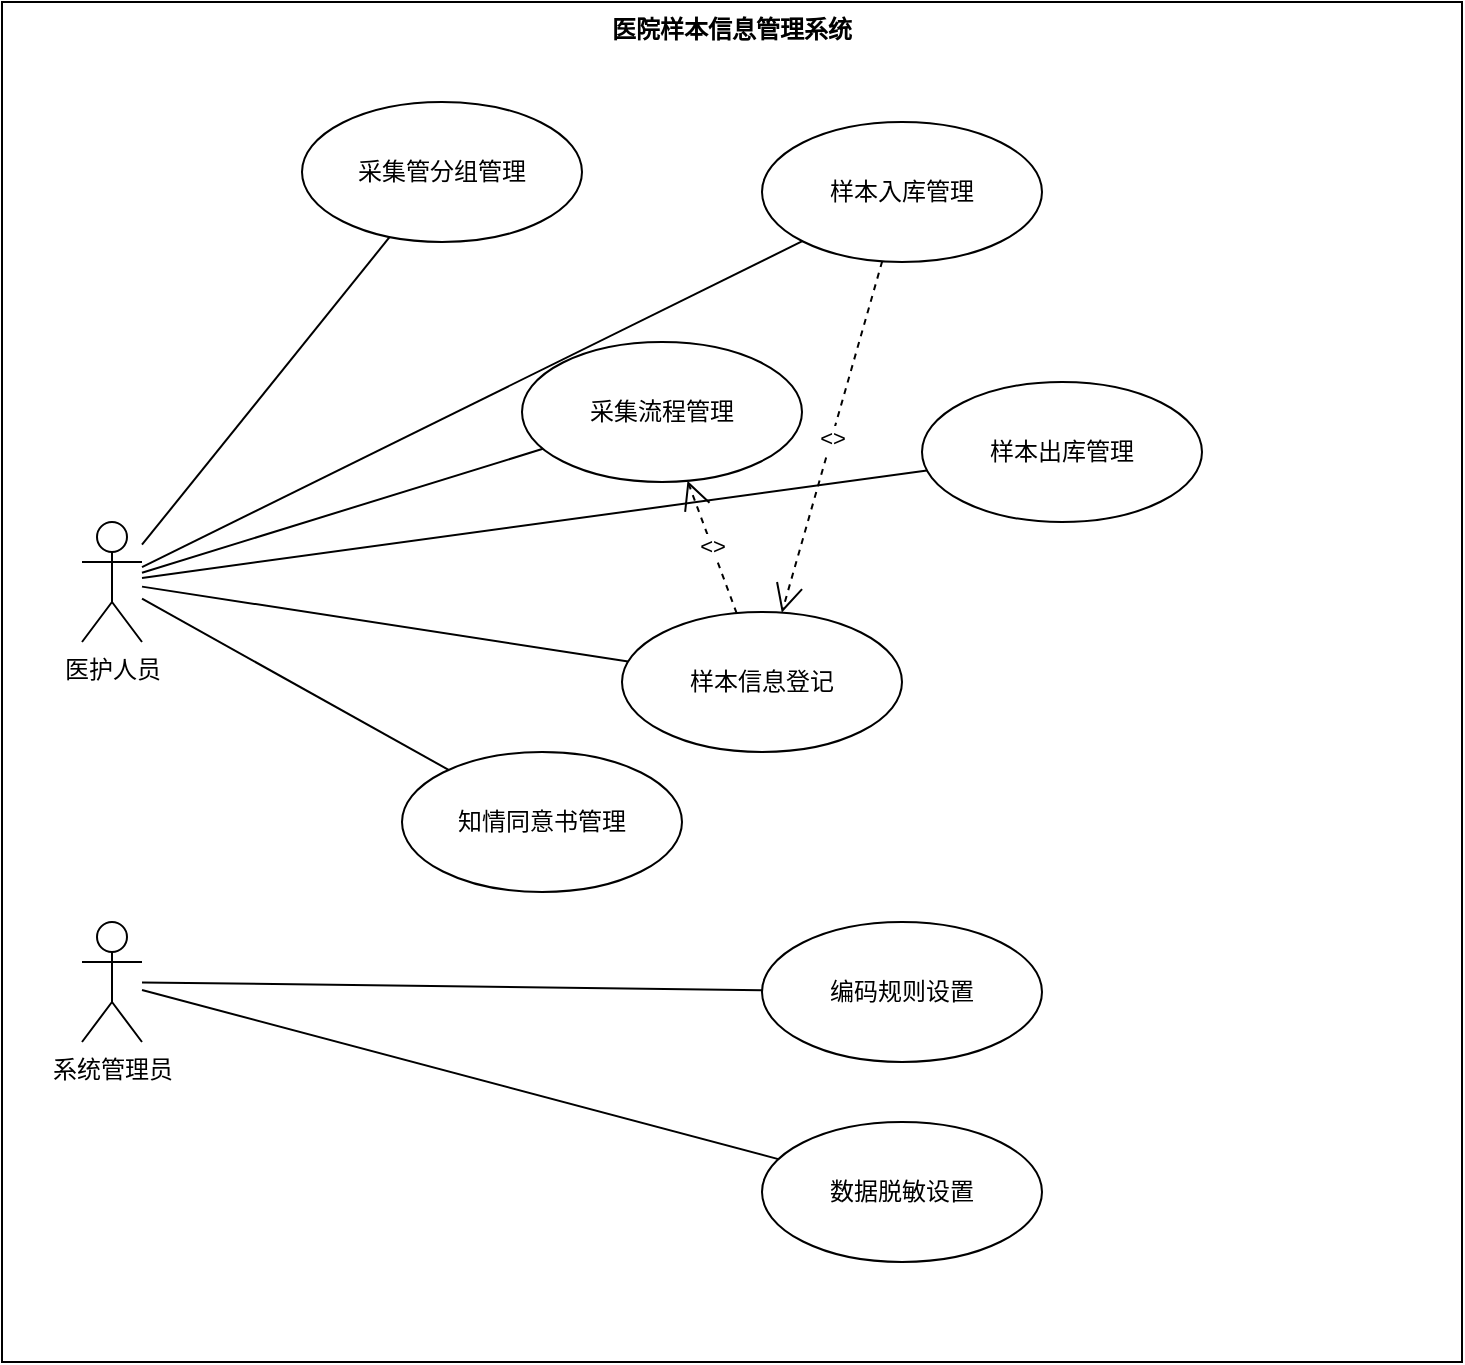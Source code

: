 <mxfile>
    <diagram id="hospital-sample-management" name="医院样本信息管理系统用例图">
        <mxGraphModel dx="1166" dy="706" grid="1" gridSize="10" guides="1" tooltips="1" connect="1" arrows="1" fold="1" page="1" pageScale="1" pageWidth="827" pageHeight="1169" math="0" shadow="0">
            <root>
                <mxCell id="0"/>
                <mxCell id="1" parent="0"/>
                <mxCell id="system" value="医院样本信息管理系统" style="shape=rectangle;html=1;verticalAlign=top;fontStyle=1;whiteSpace=wrap;align=center;" parent="1" vertex="1">
                    <mxGeometry x="20" y="40" width="730" height="680" as="geometry"/>
                </mxCell>
                <mxCell id="uc1" value="采集管分组管理" style="ellipse;whiteSpace=wrap;html=1;" parent="1" vertex="1">
                    <mxGeometry x="170" y="90" width="140" height="70" as="geometry"/>
                </mxCell>
                <mxCell id="uc2" value="采集流程管理" style="ellipse;whiteSpace=wrap;html=1;" parent="1" vertex="1">
                    <mxGeometry x="280" y="210" width="140" height="70" as="geometry"/>
                </mxCell>
                <mxCell id="uc3" value="样本信息登记" style="ellipse;whiteSpace=wrap;html=1;" parent="1" vertex="1">
                    <mxGeometry x="330" y="345" width="140" height="70" as="geometry"/>
                </mxCell>
                <mxCell id="uc4" value="知情同意书管理" style="ellipse;whiteSpace=wrap;html=1;" parent="1" vertex="1">
                    <mxGeometry x="220" y="415" width="140" height="70" as="geometry"/>
                </mxCell>
                <mxCell id="uc5" value="样本入库管理" style="ellipse;whiteSpace=wrap;html=1;" parent="1" vertex="1">
                    <mxGeometry x="400" y="100" width="140" height="70" as="geometry"/>
                </mxCell>
                <mxCell id="uc6" value="样本出库管理" style="ellipse;whiteSpace=wrap;html=1;" parent="1" vertex="1">
                    <mxGeometry x="480" y="230" width="140" height="70" as="geometry"/>
                </mxCell>
                <mxCell id="uc7" value="编码规则设置" style="ellipse;whiteSpace=wrap;html=1;" parent="1" vertex="1">
                    <mxGeometry x="400" y="500" width="140" height="70" as="geometry"/>
                </mxCell>
                <mxCell id="uc8" value="数据脱敏设置" style="ellipse;whiteSpace=wrap;html=1;" parent="1" vertex="1">
                    <mxGeometry x="400" y="600" width="140" height="70" as="geometry"/>
                </mxCell>
                <mxCell id="edge1" value="" style="endArrow=none;html=1;rounded=0;" parent="1" source="actor1" target="uc1" edge="1">
                    <mxGeometry relative="1" as="geometry"/>
                </mxCell>
                <mxCell id="edge2" value="" style="endArrow=none;html=1;rounded=0;" parent="1" source="actor1" target="uc2" edge="1">
                    <mxGeometry relative="1" as="geometry"/>
                </mxCell>
                <mxCell id="edge3" value="" style="endArrow=none;html=1;rounded=0;" parent="1" source="actor1" target="uc3" edge="1">
                    <mxGeometry relative="1" as="geometry"/>
                </mxCell>
                <mxCell id="edge4" value="" style="endArrow=none;html=1;rounded=0;" parent="1" source="actor1" target="uc4" edge="1">
                    <mxGeometry relative="1" as="geometry"/>
                </mxCell>
                <mxCell id="edge5" value="" style="endArrow=none;html=1;rounded=0;" parent="1" source="actor1" target="uc5" edge="1">
                    <mxGeometry relative="1" as="geometry"/>
                </mxCell>
                <mxCell id="edge6" value="" style="endArrow=none;html=1;rounded=0;" parent="1" source="actor1" target="uc6" edge="1">
                    <mxGeometry relative="1" as="geometry"/>
                </mxCell>
                <mxCell id="edge7" value="" style="endArrow=none;html=1;rounded=0;" parent="1" source="actor2" target="uc7" edge="1">
                    <mxGeometry relative="1" as="geometry"/>
                </mxCell>
                <mxCell id="edge8" value="" style="endArrow=none;html=1;rounded=0;" parent="1" source="actor2" target="uc8" edge="1">
                    <mxGeometry relative="1" as="geometry"/>
                </mxCell>
                <mxCell id="include1" value="&lt;&lt;include&gt;&gt;" style="endArrow=open;endSize=12;dashed=1;html=1;rounded=0;" parent="1" source="uc3" target="uc2" edge="1">
                    <mxGeometry relative="1" as="geometry"/>
                </mxCell>
                <mxCell id="include2" value="&lt;&lt;include&gt;&gt;" style="endArrow=open;endSize=12;dashed=1;html=1;rounded=0;" parent="1" source="uc5" target="uc3" edge="1">
                    <mxGeometry relative="1" as="geometry"/>
                </mxCell>
                <mxCell id="actor1" value="医护人员" style="shape=umlActor;verticalLabelPosition=bottom;verticalAlign=top;html=1;" parent="1" vertex="1">
                    <mxGeometry x="60" y="300" width="30" height="60" as="geometry"/>
                </mxCell>
                <mxCell id="actor2" value="系统管理员" style="shape=umlActor;verticalLabelPosition=bottom;verticalAlign=top;html=1;" parent="1" vertex="1">
                    <mxGeometry x="60" y="500" width="30" height="60" as="geometry"/>
                </mxCell>
            </root>
        </mxGraphModel>
    </diagram>
</mxfile>
